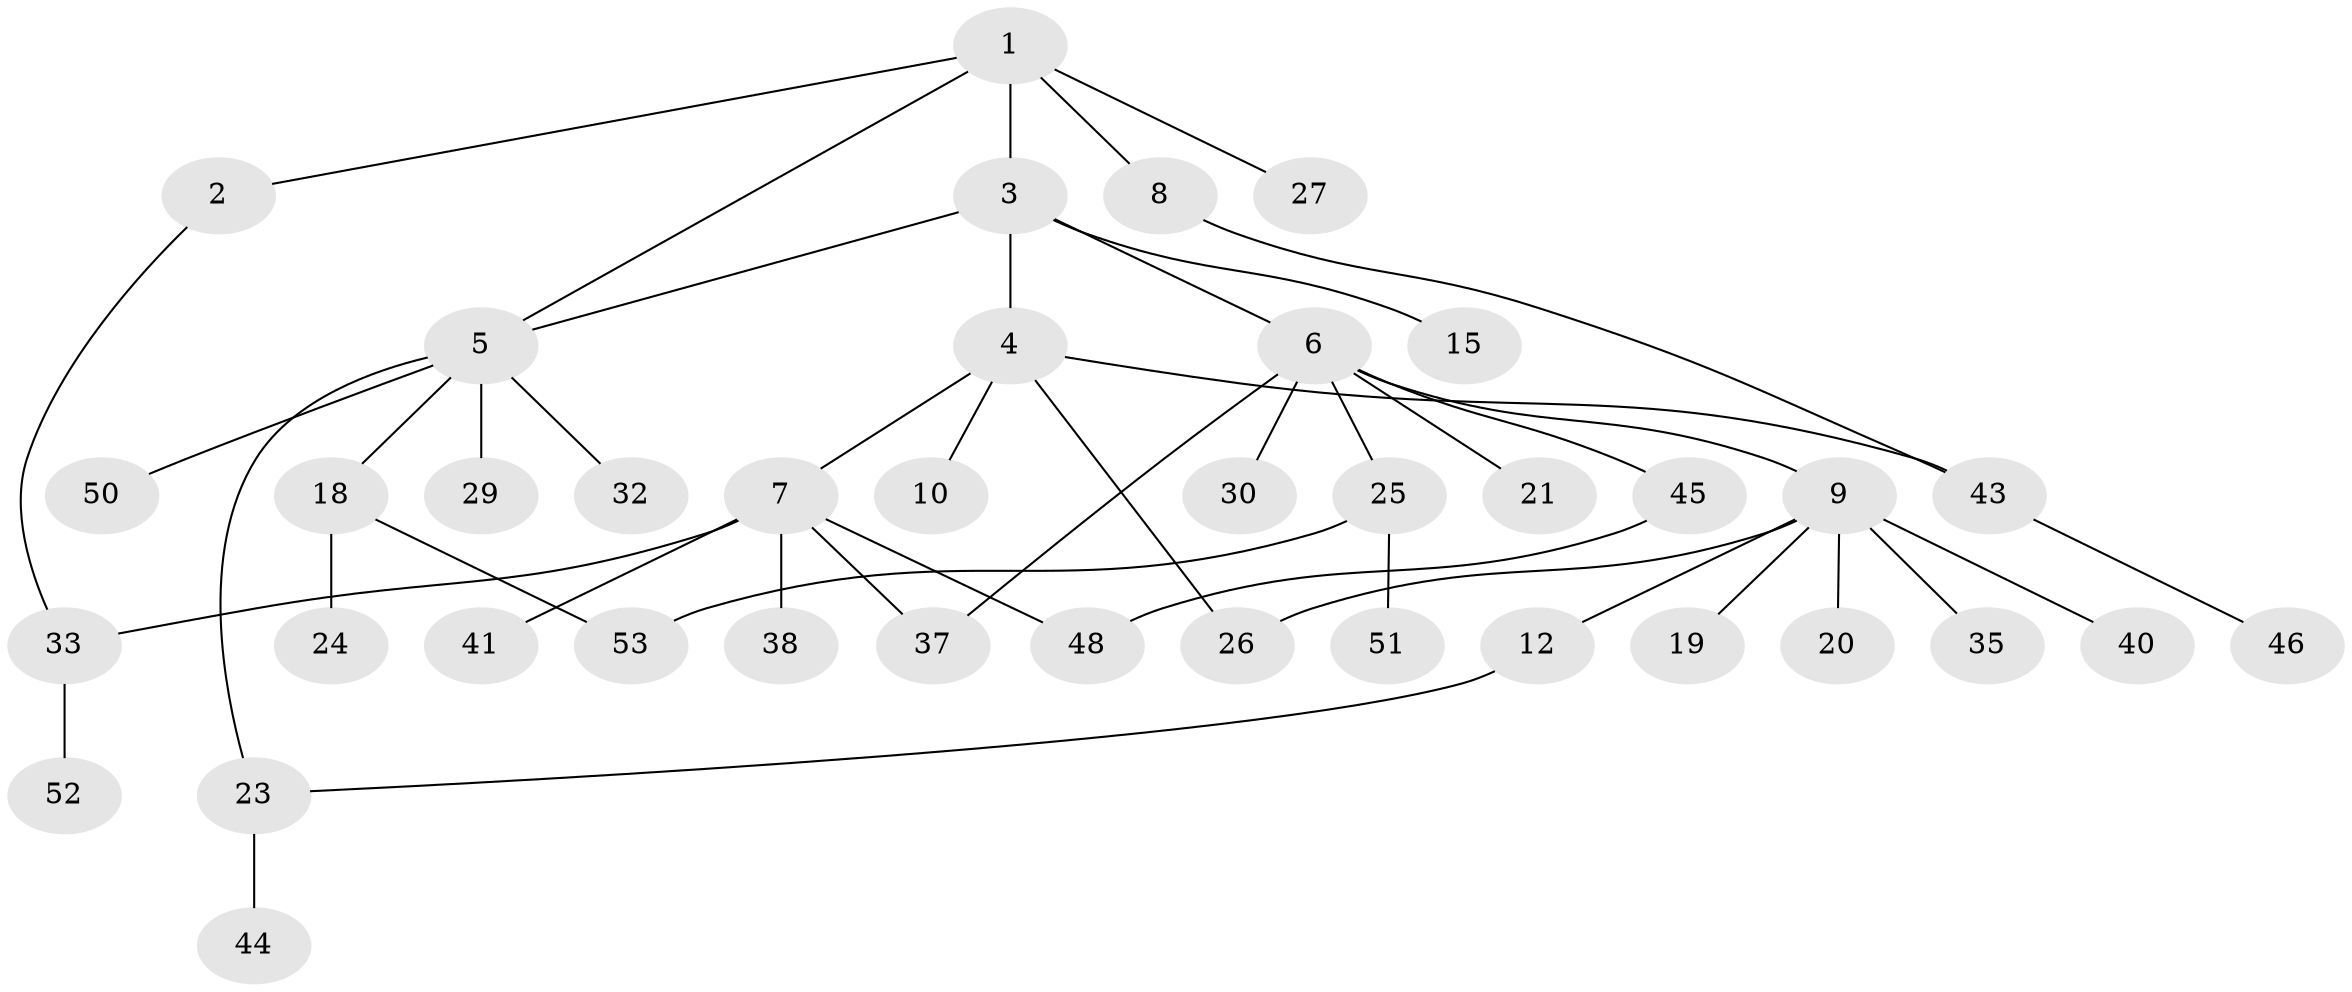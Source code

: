 // Generated by graph-tools (version 1.1) at 2025/23/03/03/25 07:23:33]
// undirected, 39 vertices, 46 edges
graph export_dot {
graph [start="1"]
  node [color=gray90,style=filled];
  1 [super="+54"];
  2;
  3 [super="+13"];
  4 [super="+11"];
  5 [super="+14"];
  6 [super="+17"];
  7 [super="+36"];
  8;
  9 [super="+16"];
  10 [super="+34"];
  12;
  15;
  18 [super="+22"];
  19;
  20 [super="+39"];
  21;
  23 [super="+31"];
  24;
  25 [super="+28"];
  26 [super="+42"];
  27;
  29;
  30;
  32;
  33 [super="+47"];
  35;
  37;
  38;
  40;
  41;
  43 [super="+49"];
  44;
  45;
  46;
  48;
  50;
  51;
  52;
  53;
  1 -- 2;
  1 -- 3;
  1 -- 5;
  1 -- 8;
  1 -- 27;
  2 -- 33;
  3 -- 4;
  3 -- 6;
  3 -- 15;
  3 -- 5;
  4 -- 7;
  4 -- 10;
  4 -- 43;
  4 -- 26;
  5 -- 29;
  5 -- 50;
  5 -- 32;
  5 -- 18;
  5 -- 23;
  6 -- 9;
  6 -- 37;
  6 -- 21;
  6 -- 25;
  6 -- 45;
  6 -- 30;
  7 -- 48;
  7 -- 37;
  7 -- 38;
  7 -- 41;
  7 -- 33;
  8 -- 43;
  9 -- 12;
  9 -- 20;
  9 -- 35;
  9 -- 19;
  9 -- 40;
  9 -- 26;
  12 -- 23;
  18 -- 24;
  18 -- 53;
  23 -- 44;
  25 -- 51;
  25 -- 53;
  33 -- 52;
  43 -- 46;
  45 -- 48;
}
